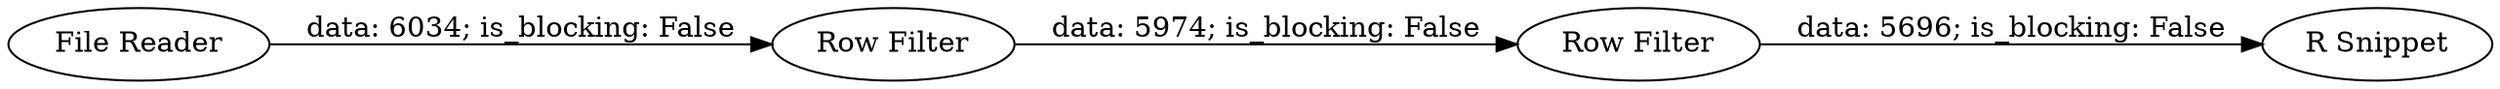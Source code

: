 digraph {
	"3630771353475905642_3" [label="R Snippet"]
	"3630771353475905642_2" [label="File Reader"]
	"3630771353475905642_4" [label="Row Filter"]
	"3630771353475905642_5" [label="Row Filter"]
	"3630771353475905642_4" -> "3630771353475905642_5" [label="data: 5974; is_blocking: False"]
	"3630771353475905642_5" -> "3630771353475905642_3" [label="data: 5696; is_blocking: False"]
	"3630771353475905642_2" -> "3630771353475905642_4" [label="data: 6034; is_blocking: False"]
	rankdir=LR
}
